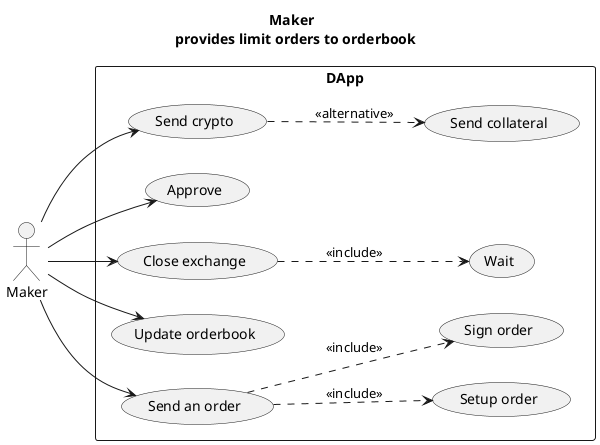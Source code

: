 @startuml
title <b>Maker<b> \n provides limit orders to orderbook
left to right direction

actor Maker

rectangle DApp {
  usecase "Update orderbook" as update
  usecase "Approve" as approve
  usecase "Send an order" as send
  usecase "Send collateral" as collateral
  usecase "Setup order" as setup
  usecase "Sign order" as sign
  usecase "Send crypto" as crypto
  usecase "Close exchange" as close
  usecase "Wait" as wait
}


Maker -down-> update
Maker -down-> send
Maker -right-> crypto
Maker -right-> approve
Maker -right-> close


crypto .down.> collateral : <<alternative>>
send .down.> setup : <<include>>
send .down.> sign : <<include>>
close .down.> wait : <<include>>

@enduml
